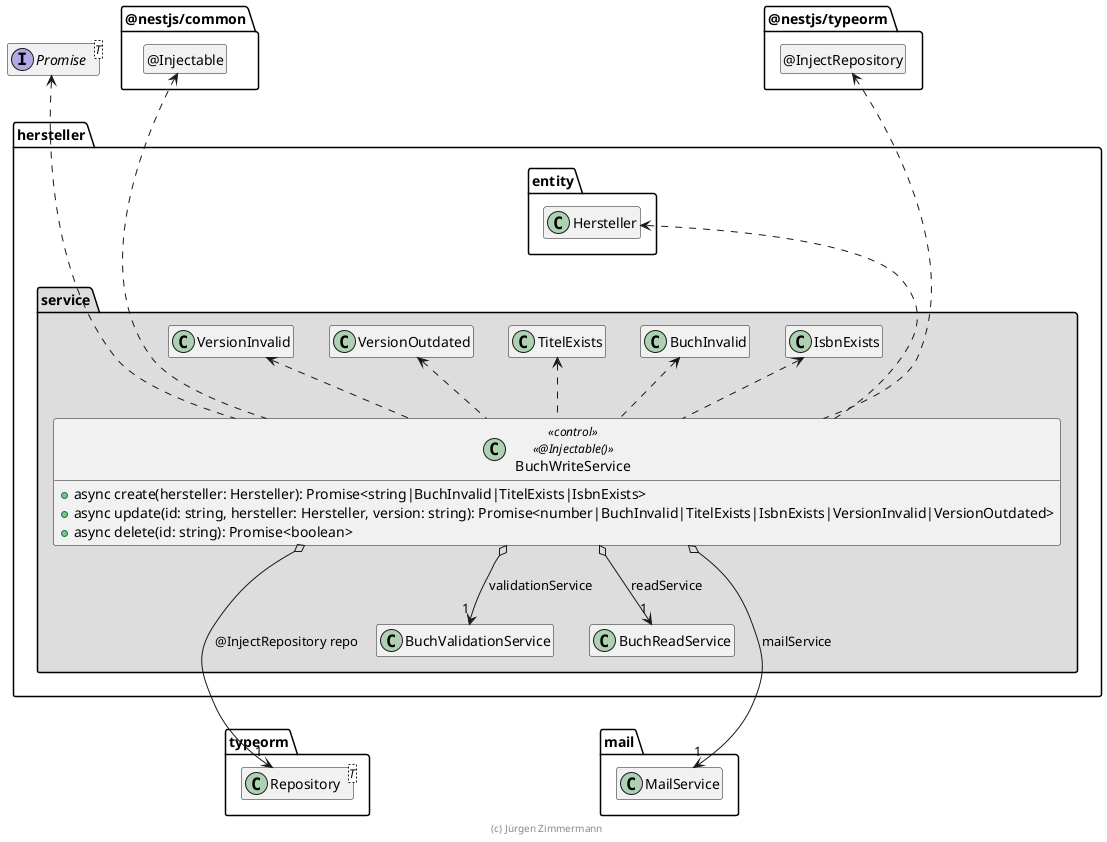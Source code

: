 ' Copyright (C) 2019 - present Juergen Zimmermann, Hochschule Karlsruhe
'
' This program is free software: you can redistribute it and/or modify
' it under the terms of the GNU General Public License as published by
' the Free Software Foundation, either version 3 of the License, or
' (at your option) any later version.
'
' This program is distributed in the hope that it will be useful,
' but WITHOUT ANY WARRANTY; without even the implied warranty of
' MERCHANTABILITY or FITNESS FOR A PARTICULAR PURPOSE.  See the
' GNU General Public License for more details.
'
' You should have received a copy of the GNU General Public License
' along with this program.  If not, see <https://www.gnu.org/licenses/>.

' Preview durch <Alt>d

@startuml Anwendungskern

interface Promise<T>

package @nestjs/common {
  class "@Injectable" as Injectable
  hide Injectable circle
}

package typeorm {
  class Repository<T>
}

package @nestjs/typeorm {
  class "@InjectRepository" as InjectRepository
  hide InjectRepository circle
}

package mail {
  class MailService
}

package hersteller {
  package entity {
    class Hersteller
  }

  package service #DDDDDD {
    class BuchInvalid
    class TitelExists
    class IsbnExists
    class VersionInvalid
    class VersionOutdated

    class BuchWriteService << control >> <<@Injectable()>> {
      + async create(hersteller: Hersteller): Promise<string|BuchInvalid|TitelExists|IsbnExists>
      + async update(id: string, hersteller: Hersteller, version: string): Promise<number|BuchInvalid|TitelExists|IsbnExists|VersionInvalid|VersionOutdated>
      + async delete(id: string): Promise<boolean>
    }

    BuchWriteService o--> "1" BuchValidationService: validationService
    BuchWriteService o--> "1" BuchReadService: readService
    BuchWriteService o--> "1" Repository: @InjectRepository repo
    BuchWriteService o--> "1" MailService: mailService

    BuchWriteService .up.> Injectable
    BuchWriteService .up.> InjectRepository

    BuchWriteService .up.> Promise
    BuchWriteService ..> Hersteller
    BuchWriteService .up.> BuchInvalid
    BuchWriteService .up.> TitelExists
    BuchWriteService .up.> IsbnExists
    BuchWriteService .up.> VersionInvalid
    BuchWriteService .up.> VersionOutdated

    BuchInvalid .up[hidden].> Hersteller
    Hersteller .up[hidden].> Promise
    Hersteller .up[hidden].> Injectable
    Hersteller .up[hidden].> InjectRepository
    TitelExists .up[hidden].> Hersteller
    BuchValidationService .[hidden].> Repository
    BuchValidationService .[hidden].> MailService
  }
}

hide empty members

footer (c) Jürgen Zimmermann

@enduml
